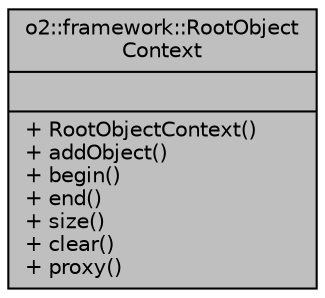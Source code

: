 digraph "o2::framework::RootObjectContext"
{
 // INTERACTIVE_SVG=YES
  bgcolor="transparent";
  edge [fontname="Helvetica",fontsize="10",labelfontname="Helvetica",labelfontsize="10"];
  node [fontname="Helvetica",fontsize="10",shape=record];
  Node1 [label="{o2::framework::RootObject\lContext\n||+ RootObjectContext()\l+ addObject()\l+ begin()\l+ end()\l+ size()\l+ clear()\l+ proxy()\l}",height=0.2,width=0.4,color="black", fillcolor="grey75", style="filled" fontcolor="black"];
}
